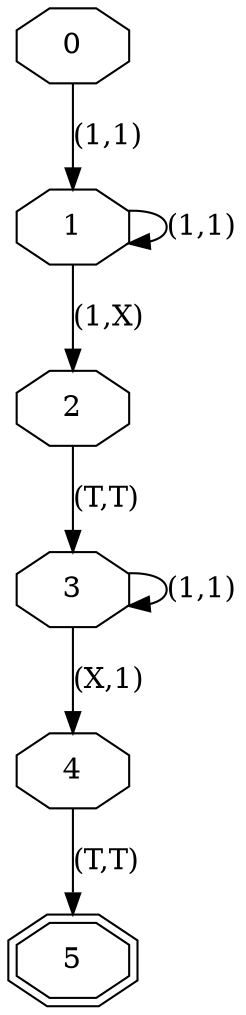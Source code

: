 digraph g
{
4 [shape=octagon label="4"]
5 [shape=doubleoctagon label="5"]
4 -> 5 [label="(T,T)"]
3 [shape=doubleoctagon label="3"]
4 [shape=octagon label="4"]
3 -> 4 [label="(X,1)"]
3 [shape=octagon label="3"]
3 [shape=octagon label="3"]
3 -> 3 [label="(1,1)"]
2 [shape=octagon label="2"]
3 [shape=octagon label="3"]
2 -> 3 [label="(T,T)"]
1 [shape=octagon label="1"]
2 [shape=octagon label="2"]
1 -> 2 [label="(1,X)"]
1 [shape=octagon label="1"]
1 [shape=octagon label="1"]
1 -> 1 [label="(1,1)"]
0 [shape=octagon label="0"]
1 [shape=octagon label="1"]
0 -> 1 [label="(1,1)"]
}
